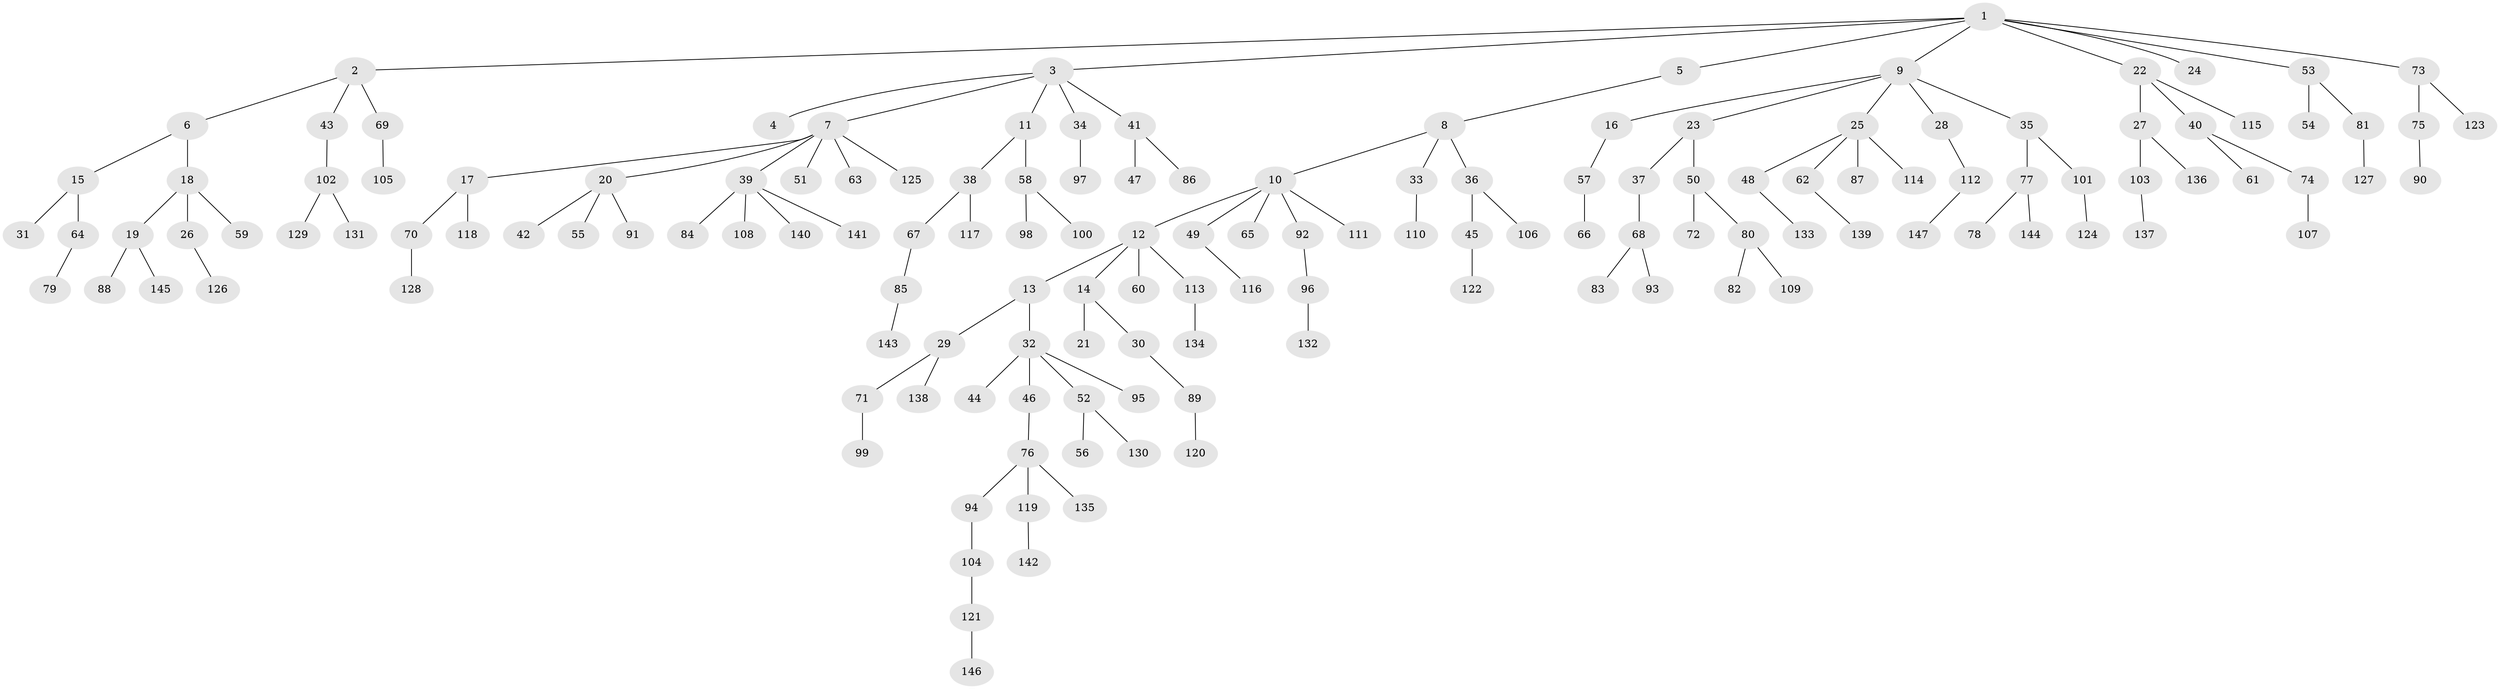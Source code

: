 // Generated by graph-tools (version 1.1) at 2025/26/03/09/25 03:26:27]
// undirected, 147 vertices, 146 edges
graph export_dot {
graph [start="1"]
  node [color=gray90,style=filled];
  1;
  2;
  3;
  4;
  5;
  6;
  7;
  8;
  9;
  10;
  11;
  12;
  13;
  14;
  15;
  16;
  17;
  18;
  19;
  20;
  21;
  22;
  23;
  24;
  25;
  26;
  27;
  28;
  29;
  30;
  31;
  32;
  33;
  34;
  35;
  36;
  37;
  38;
  39;
  40;
  41;
  42;
  43;
  44;
  45;
  46;
  47;
  48;
  49;
  50;
  51;
  52;
  53;
  54;
  55;
  56;
  57;
  58;
  59;
  60;
  61;
  62;
  63;
  64;
  65;
  66;
  67;
  68;
  69;
  70;
  71;
  72;
  73;
  74;
  75;
  76;
  77;
  78;
  79;
  80;
  81;
  82;
  83;
  84;
  85;
  86;
  87;
  88;
  89;
  90;
  91;
  92;
  93;
  94;
  95;
  96;
  97;
  98;
  99;
  100;
  101;
  102;
  103;
  104;
  105;
  106;
  107;
  108;
  109;
  110;
  111;
  112;
  113;
  114;
  115;
  116;
  117;
  118;
  119;
  120;
  121;
  122;
  123;
  124;
  125;
  126;
  127;
  128;
  129;
  130;
  131;
  132;
  133;
  134;
  135;
  136;
  137;
  138;
  139;
  140;
  141;
  142;
  143;
  144;
  145;
  146;
  147;
  1 -- 2;
  1 -- 3;
  1 -- 5;
  1 -- 9;
  1 -- 22;
  1 -- 24;
  1 -- 53;
  1 -- 73;
  2 -- 6;
  2 -- 43;
  2 -- 69;
  3 -- 4;
  3 -- 7;
  3 -- 11;
  3 -- 34;
  3 -- 41;
  5 -- 8;
  6 -- 15;
  6 -- 18;
  7 -- 17;
  7 -- 20;
  7 -- 39;
  7 -- 51;
  7 -- 63;
  7 -- 125;
  8 -- 10;
  8 -- 33;
  8 -- 36;
  9 -- 16;
  9 -- 23;
  9 -- 25;
  9 -- 28;
  9 -- 35;
  10 -- 12;
  10 -- 49;
  10 -- 65;
  10 -- 92;
  10 -- 111;
  11 -- 38;
  11 -- 58;
  12 -- 13;
  12 -- 14;
  12 -- 60;
  12 -- 113;
  13 -- 29;
  13 -- 32;
  14 -- 21;
  14 -- 30;
  15 -- 31;
  15 -- 64;
  16 -- 57;
  17 -- 70;
  17 -- 118;
  18 -- 19;
  18 -- 26;
  18 -- 59;
  19 -- 88;
  19 -- 145;
  20 -- 42;
  20 -- 55;
  20 -- 91;
  22 -- 27;
  22 -- 40;
  22 -- 115;
  23 -- 37;
  23 -- 50;
  25 -- 48;
  25 -- 62;
  25 -- 87;
  25 -- 114;
  26 -- 126;
  27 -- 103;
  27 -- 136;
  28 -- 112;
  29 -- 71;
  29 -- 138;
  30 -- 89;
  32 -- 44;
  32 -- 46;
  32 -- 52;
  32 -- 95;
  33 -- 110;
  34 -- 97;
  35 -- 77;
  35 -- 101;
  36 -- 45;
  36 -- 106;
  37 -- 68;
  38 -- 67;
  38 -- 117;
  39 -- 84;
  39 -- 108;
  39 -- 140;
  39 -- 141;
  40 -- 61;
  40 -- 74;
  41 -- 47;
  41 -- 86;
  43 -- 102;
  45 -- 122;
  46 -- 76;
  48 -- 133;
  49 -- 116;
  50 -- 72;
  50 -- 80;
  52 -- 56;
  52 -- 130;
  53 -- 54;
  53 -- 81;
  57 -- 66;
  58 -- 98;
  58 -- 100;
  62 -- 139;
  64 -- 79;
  67 -- 85;
  68 -- 83;
  68 -- 93;
  69 -- 105;
  70 -- 128;
  71 -- 99;
  73 -- 75;
  73 -- 123;
  74 -- 107;
  75 -- 90;
  76 -- 94;
  76 -- 119;
  76 -- 135;
  77 -- 78;
  77 -- 144;
  80 -- 82;
  80 -- 109;
  81 -- 127;
  85 -- 143;
  89 -- 120;
  92 -- 96;
  94 -- 104;
  96 -- 132;
  101 -- 124;
  102 -- 129;
  102 -- 131;
  103 -- 137;
  104 -- 121;
  112 -- 147;
  113 -- 134;
  119 -- 142;
  121 -- 146;
}
